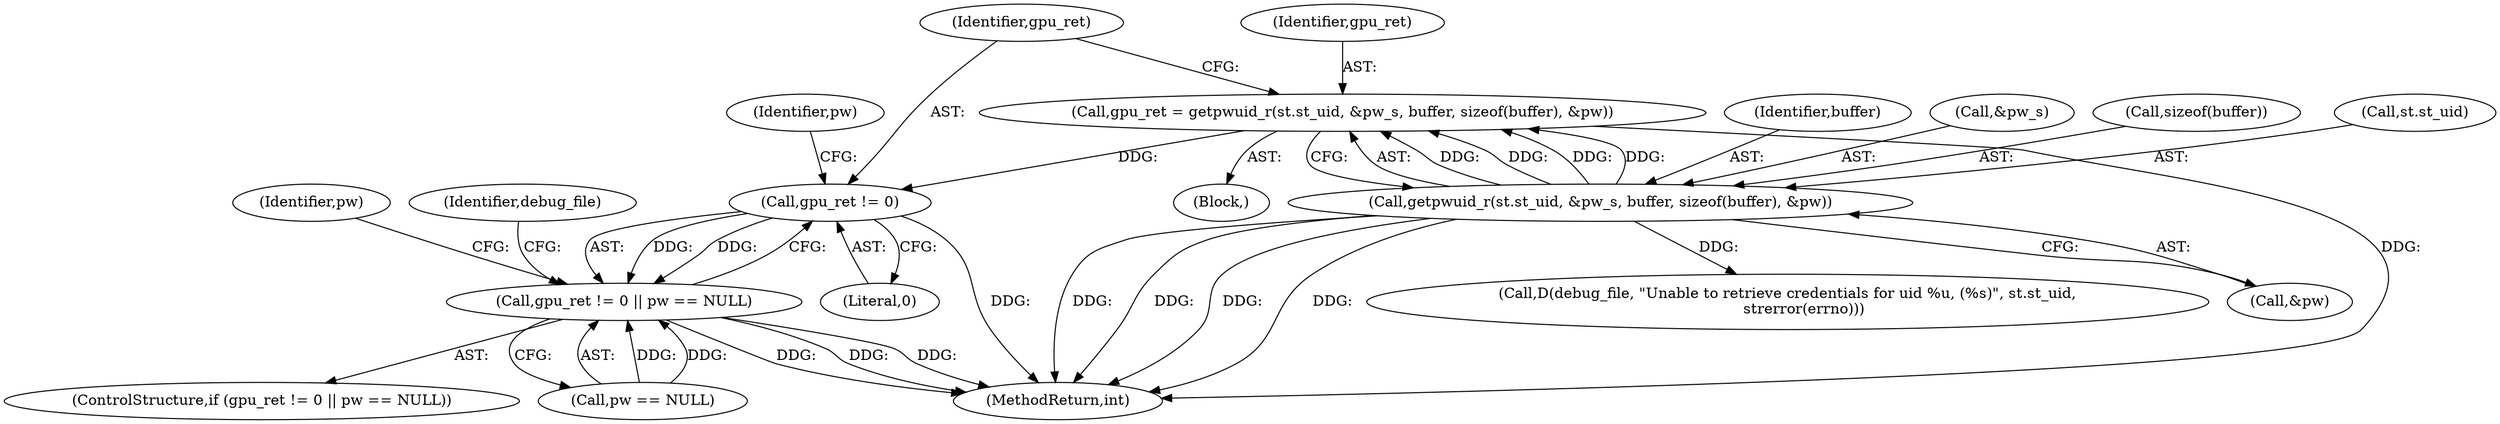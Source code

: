digraph "0_pam-u2f_18b1914e32b74ff52000f10e97067e841e5fff62_1@API" {
"1000213" [label="(Call,gpu_ret = getpwuid_r(st.st_uid, &pw_s, buffer, sizeof(buffer), &pw))"];
"1000215" [label="(Call,getpwuid_r(st.st_uid, &pw_s, buffer, sizeof(buffer), &pw))"];
"1000228" [label="(Call,gpu_ret != 0)"];
"1000227" [label="(Call,gpu_ret != 0 || pw == NULL)"];
"1000224" [label="(Call,&pw)"];
"1000111" [label="(Block,)"];
"1000229" [label="(Identifier,gpu_ret)"];
"1000227" [label="(Call,gpu_ret != 0 || pw == NULL)"];
"1000226" [label="(ControlStructure,if (gpu_ret != 0 || pw == NULL))"];
"1000232" [label="(Identifier,pw)"];
"1000214" [label="(Identifier,gpu_ret)"];
"1000249" [label="(Identifier,pw)"];
"1000230" [label="(Literal,0)"];
"1000231" [label="(Call,pw == NULL)"];
"1000215" [label="(Call,getpwuid_r(st.st_uid, &pw_s, buffer, sizeof(buffer), &pw))"];
"1000732" [label="(MethodReturn,int)"];
"1000216" [label="(Call,st.st_uid)"];
"1000221" [label="(Identifier,buffer)"];
"1000236" [label="(Identifier,debug_file)"];
"1000219" [label="(Call,&pw_s)"];
"1000235" [label="(Call,D(debug_file, \"Unable to retrieve credentials for uid %u, (%s)\", st.st_uid,\n       strerror(errno)))"];
"1000213" [label="(Call,gpu_ret = getpwuid_r(st.st_uid, &pw_s, buffer, sizeof(buffer), &pw))"];
"1000228" [label="(Call,gpu_ret != 0)"];
"1000222" [label="(Call,sizeof(buffer))"];
"1000213" -> "1000111"  [label="AST: "];
"1000213" -> "1000215"  [label="CFG: "];
"1000214" -> "1000213"  [label="AST: "];
"1000215" -> "1000213"  [label="AST: "];
"1000229" -> "1000213"  [label="CFG: "];
"1000213" -> "1000732"  [label="DDG: "];
"1000215" -> "1000213"  [label="DDG: "];
"1000215" -> "1000213"  [label="DDG: "];
"1000215" -> "1000213"  [label="DDG: "];
"1000215" -> "1000213"  [label="DDG: "];
"1000213" -> "1000228"  [label="DDG: "];
"1000215" -> "1000224"  [label="CFG: "];
"1000216" -> "1000215"  [label="AST: "];
"1000219" -> "1000215"  [label="AST: "];
"1000221" -> "1000215"  [label="AST: "];
"1000222" -> "1000215"  [label="AST: "];
"1000224" -> "1000215"  [label="AST: "];
"1000215" -> "1000732"  [label="DDG: "];
"1000215" -> "1000732"  [label="DDG: "];
"1000215" -> "1000732"  [label="DDG: "];
"1000215" -> "1000732"  [label="DDG: "];
"1000215" -> "1000235"  [label="DDG: "];
"1000228" -> "1000227"  [label="AST: "];
"1000228" -> "1000230"  [label="CFG: "];
"1000229" -> "1000228"  [label="AST: "];
"1000230" -> "1000228"  [label="AST: "];
"1000232" -> "1000228"  [label="CFG: "];
"1000227" -> "1000228"  [label="CFG: "];
"1000228" -> "1000732"  [label="DDG: "];
"1000228" -> "1000227"  [label="DDG: "];
"1000228" -> "1000227"  [label="DDG: "];
"1000227" -> "1000226"  [label="AST: "];
"1000227" -> "1000231"  [label="CFG: "];
"1000231" -> "1000227"  [label="AST: "];
"1000236" -> "1000227"  [label="CFG: "];
"1000249" -> "1000227"  [label="CFG: "];
"1000227" -> "1000732"  [label="DDG: "];
"1000227" -> "1000732"  [label="DDG: "];
"1000227" -> "1000732"  [label="DDG: "];
"1000231" -> "1000227"  [label="DDG: "];
"1000231" -> "1000227"  [label="DDG: "];
}
